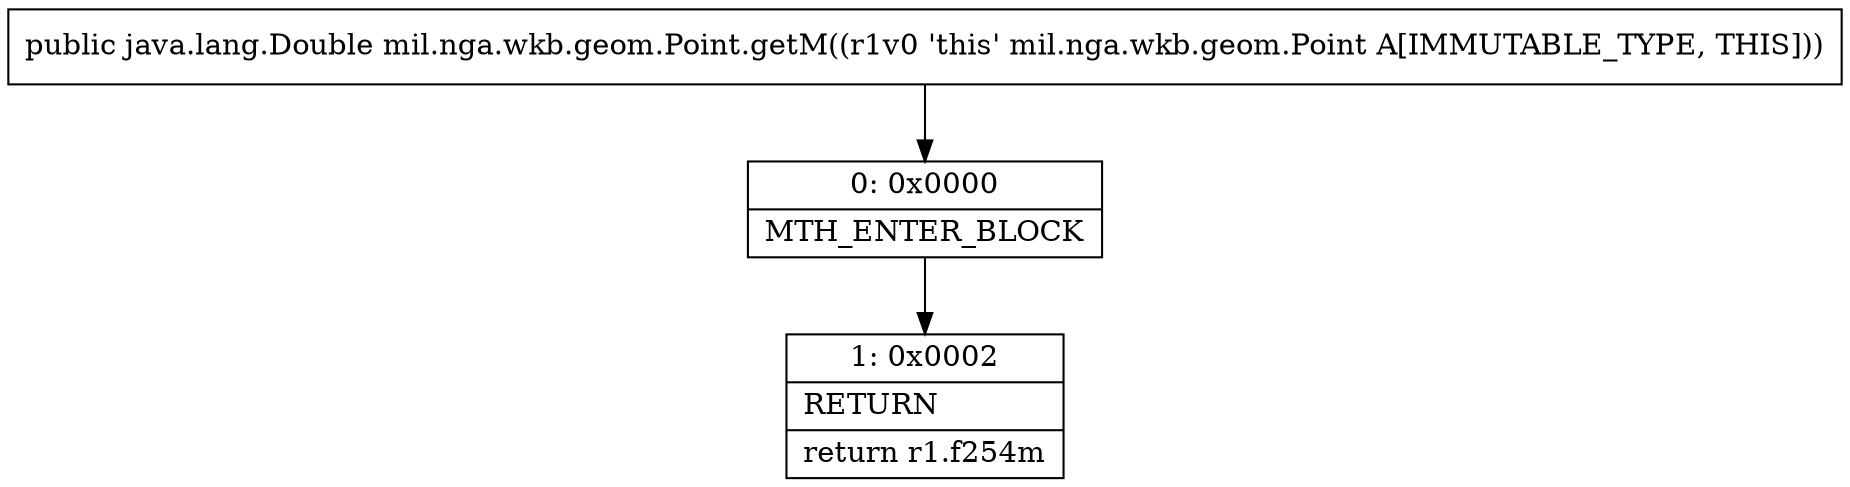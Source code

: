 digraph "CFG formil.nga.wkb.geom.Point.getM()Ljava\/lang\/Double;" {
Node_0 [shape=record,label="{0\:\ 0x0000|MTH_ENTER_BLOCK\l}"];
Node_1 [shape=record,label="{1\:\ 0x0002|RETURN\l|return r1.f254m\l}"];
MethodNode[shape=record,label="{public java.lang.Double mil.nga.wkb.geom.Point.getM((r1v0 'this' mil.nga.wkb.geom.Point A[IMMUTABLE_TYPE, THIS])) }"];
MethodNode -> Node_0;
Node_0 -> Node_1;
}

